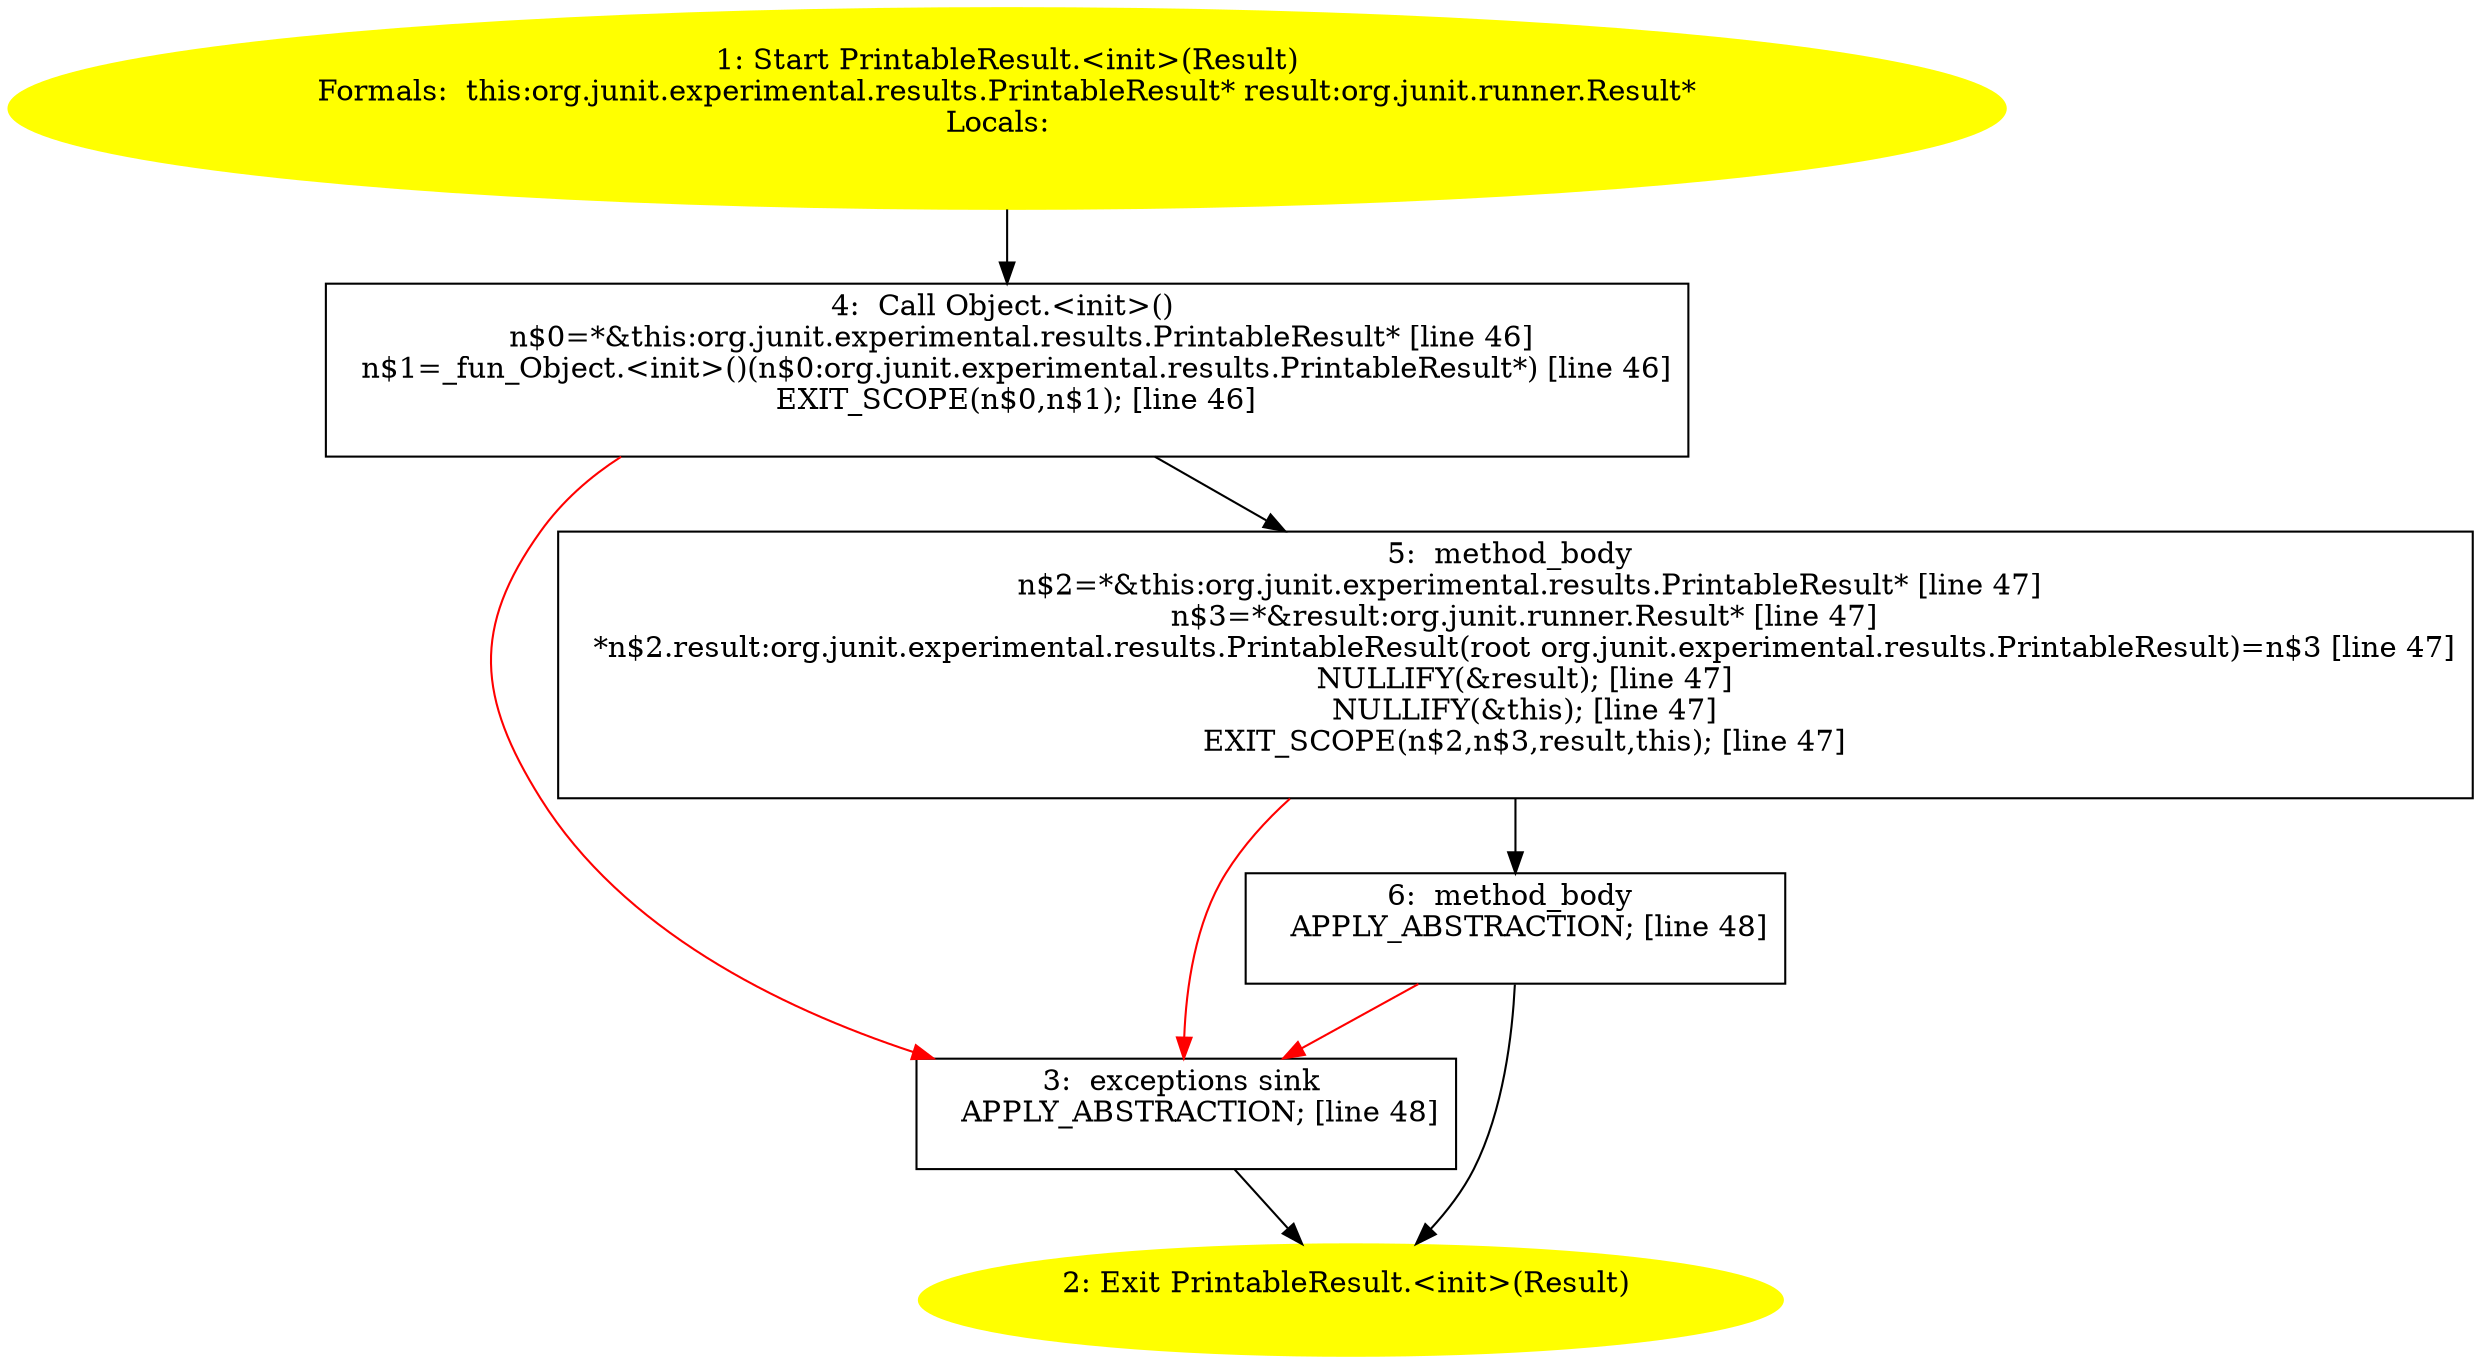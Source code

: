 /* @generated */
digraph cfg {
"org.junit.experimental.results.PrintableResult.<init>(org.junit.runner.Result).6b876845686dc1c2eb9a41432271f37a_1" [label="1: Start PrintableResult.<init>(Result)\nFormals:  this:org.junit.experimental.results.PrintableResult* result:org.junit.runner.Result*\nLocals:  \n  " color=yellow style=filled]
	

	 "org.junit.experimental.results.PrintableResult.<init>(org.junit.runner.Result).6b876845686dc1c2eb9a41432271f37a_1" -> "org.junit.experimental.results.PrintableResult.<init>(org.junit.runner.Result).6b876845686dc1c2eb9a41432271f37a_4" ;
"org.junit.experimental.results.PrintableResult.<init>(org.junit.runner.Result).6b876845686dc1c2eb9a41432271f37a_2" [label="2: Exit PrintableResult.<init>(Result) \n  " color=yellow style=filled]
	

"org.junit.experimental.results.PrintableResult.<init>(org.junit.runner.Result).6b876845686dc1c2eb9a41432271f37a_3" [label="3:  exceptions sink \n   APPLY_ABSTRACTION; [line 48]\n " shape="box"]
	

	 "org.junit.experimental.results.PrintableResult.<init>(org.junit.runner.Result).6b876845686dc1c2eb9a41432271f37a_3" -> "org.junit.experimental.results.PrintableResult.<init>(org.junit.runner.Result).6b876845686dc1c2eb9a41432271f37a_2" ;
"org.junit.experimental.results.PrintableResult.<init>(org.junit.runner.Result).6b876845686dc1c2eb9a41432271f37a_4" [label="4:  Call Object.<init>() \n   n$0=*&this:org.junit.experimental.results.PrintableResult* [line 46]\n  n$1=_fun_Object.<init>()(n$0:org.junit.experimental.results.PrintableResult*) [line 46]\n  EXIT_SCOPE(n$0,n$1); [line 46]\n " shape="box"]
	

	 "org.junit.experimental.results.PrintableResult.<init>(org.junit.runner.Result).6b876845686dc1c2eb9a41432271f37a_4" -> "org.junit.experimental.results.PrintableResult.<init>(org.junit.runner.Result).6b876845686dc1c2eb9a41432271f37a_5" ;
	 "org.junit.experimental.results.PrintableResult.<init>(org.junit.runner.Result).6b876845686dc1c2eb9a41432271f37a_4" -> "org.junit.experimental.results.PrintableResult.<init>(org.junit.runner.Result).6b876845686dc1c2eb9a41432271f37a_3" [color="red" ];
"org.junit.experimental.results.PrintableResult.<init>(org.junit.runner.Result).6b876845686dc1c2eb9a41432271f37a_5" [label="5:  method_body \n   n$2=*&this:org.junit.experimental.results.PrintableResult* [line 47]\n  n$3=*&result:org.junit.runner.Result* [line 47]\n  *n$2.result:org.junit.experimental.results.PrintableResult(root org.junit.experimental.results.PrintableResult)=n$3 [line 47]\n  NULLIFY(&result); [line 47]\n  NULLIFY(&this); [line 47]\n  EXIT_SCOPE(n$2,n$3,result,this); [line 47]\n " shape="box"]
	

	 "org.junit.experimental.results.PrintableResult.<init>(org.junit.runner.Result).6b876845686dc1c2eb9a41432271f37a_5" -> "org.junit.experimental.results.PrintableResult.<init>(org.junit.runner.Result).6b876845686dc1c2eb9a41432271f37a_6" ;
	 "org.junit.experimental.results.PrintableResult.<init>(org.junit.runner.Result).6b876845686dc1c2eb9a41432271f37a_5" -> "org.junit.experimental.results.PrintableResult.<init>(org.junit.runner.Result).6b876845686dc1c2eb9a41432271f37a_3" [color="red" ];
"org.junit.experimental.results.PrintableResult.<init>(org.junit.runner.Result).6b876845686dc1c2eb9a41432271f37a_6" [label="6:  method_body \n   APPLY_ABSTRACTION; [line 48]\n " shape="box"]
	

	 "org.junit.experimental.results.PrintableResult.<init>(org.junit.runner.Result).6b876845686dc1c2eb9a41432271f37a_6" -> "org.junit.experimental.results.PrintableResult.<init>(org.junit.runner.Result).6b876845686dc1c2eb9a41432271f37a_2" ;
	 "org.junit.experimental.results.PrintableResult.<init>(org.junit.runner.Result).6b876845686dc1c2eb9a41432271f37a_6" -> "org.junit.experimental.results.PrintableResult.<init>(org.junit.runner.Result).6b876845686dc1c2eb9a41432271f37a_3" [color="red" ];
}

